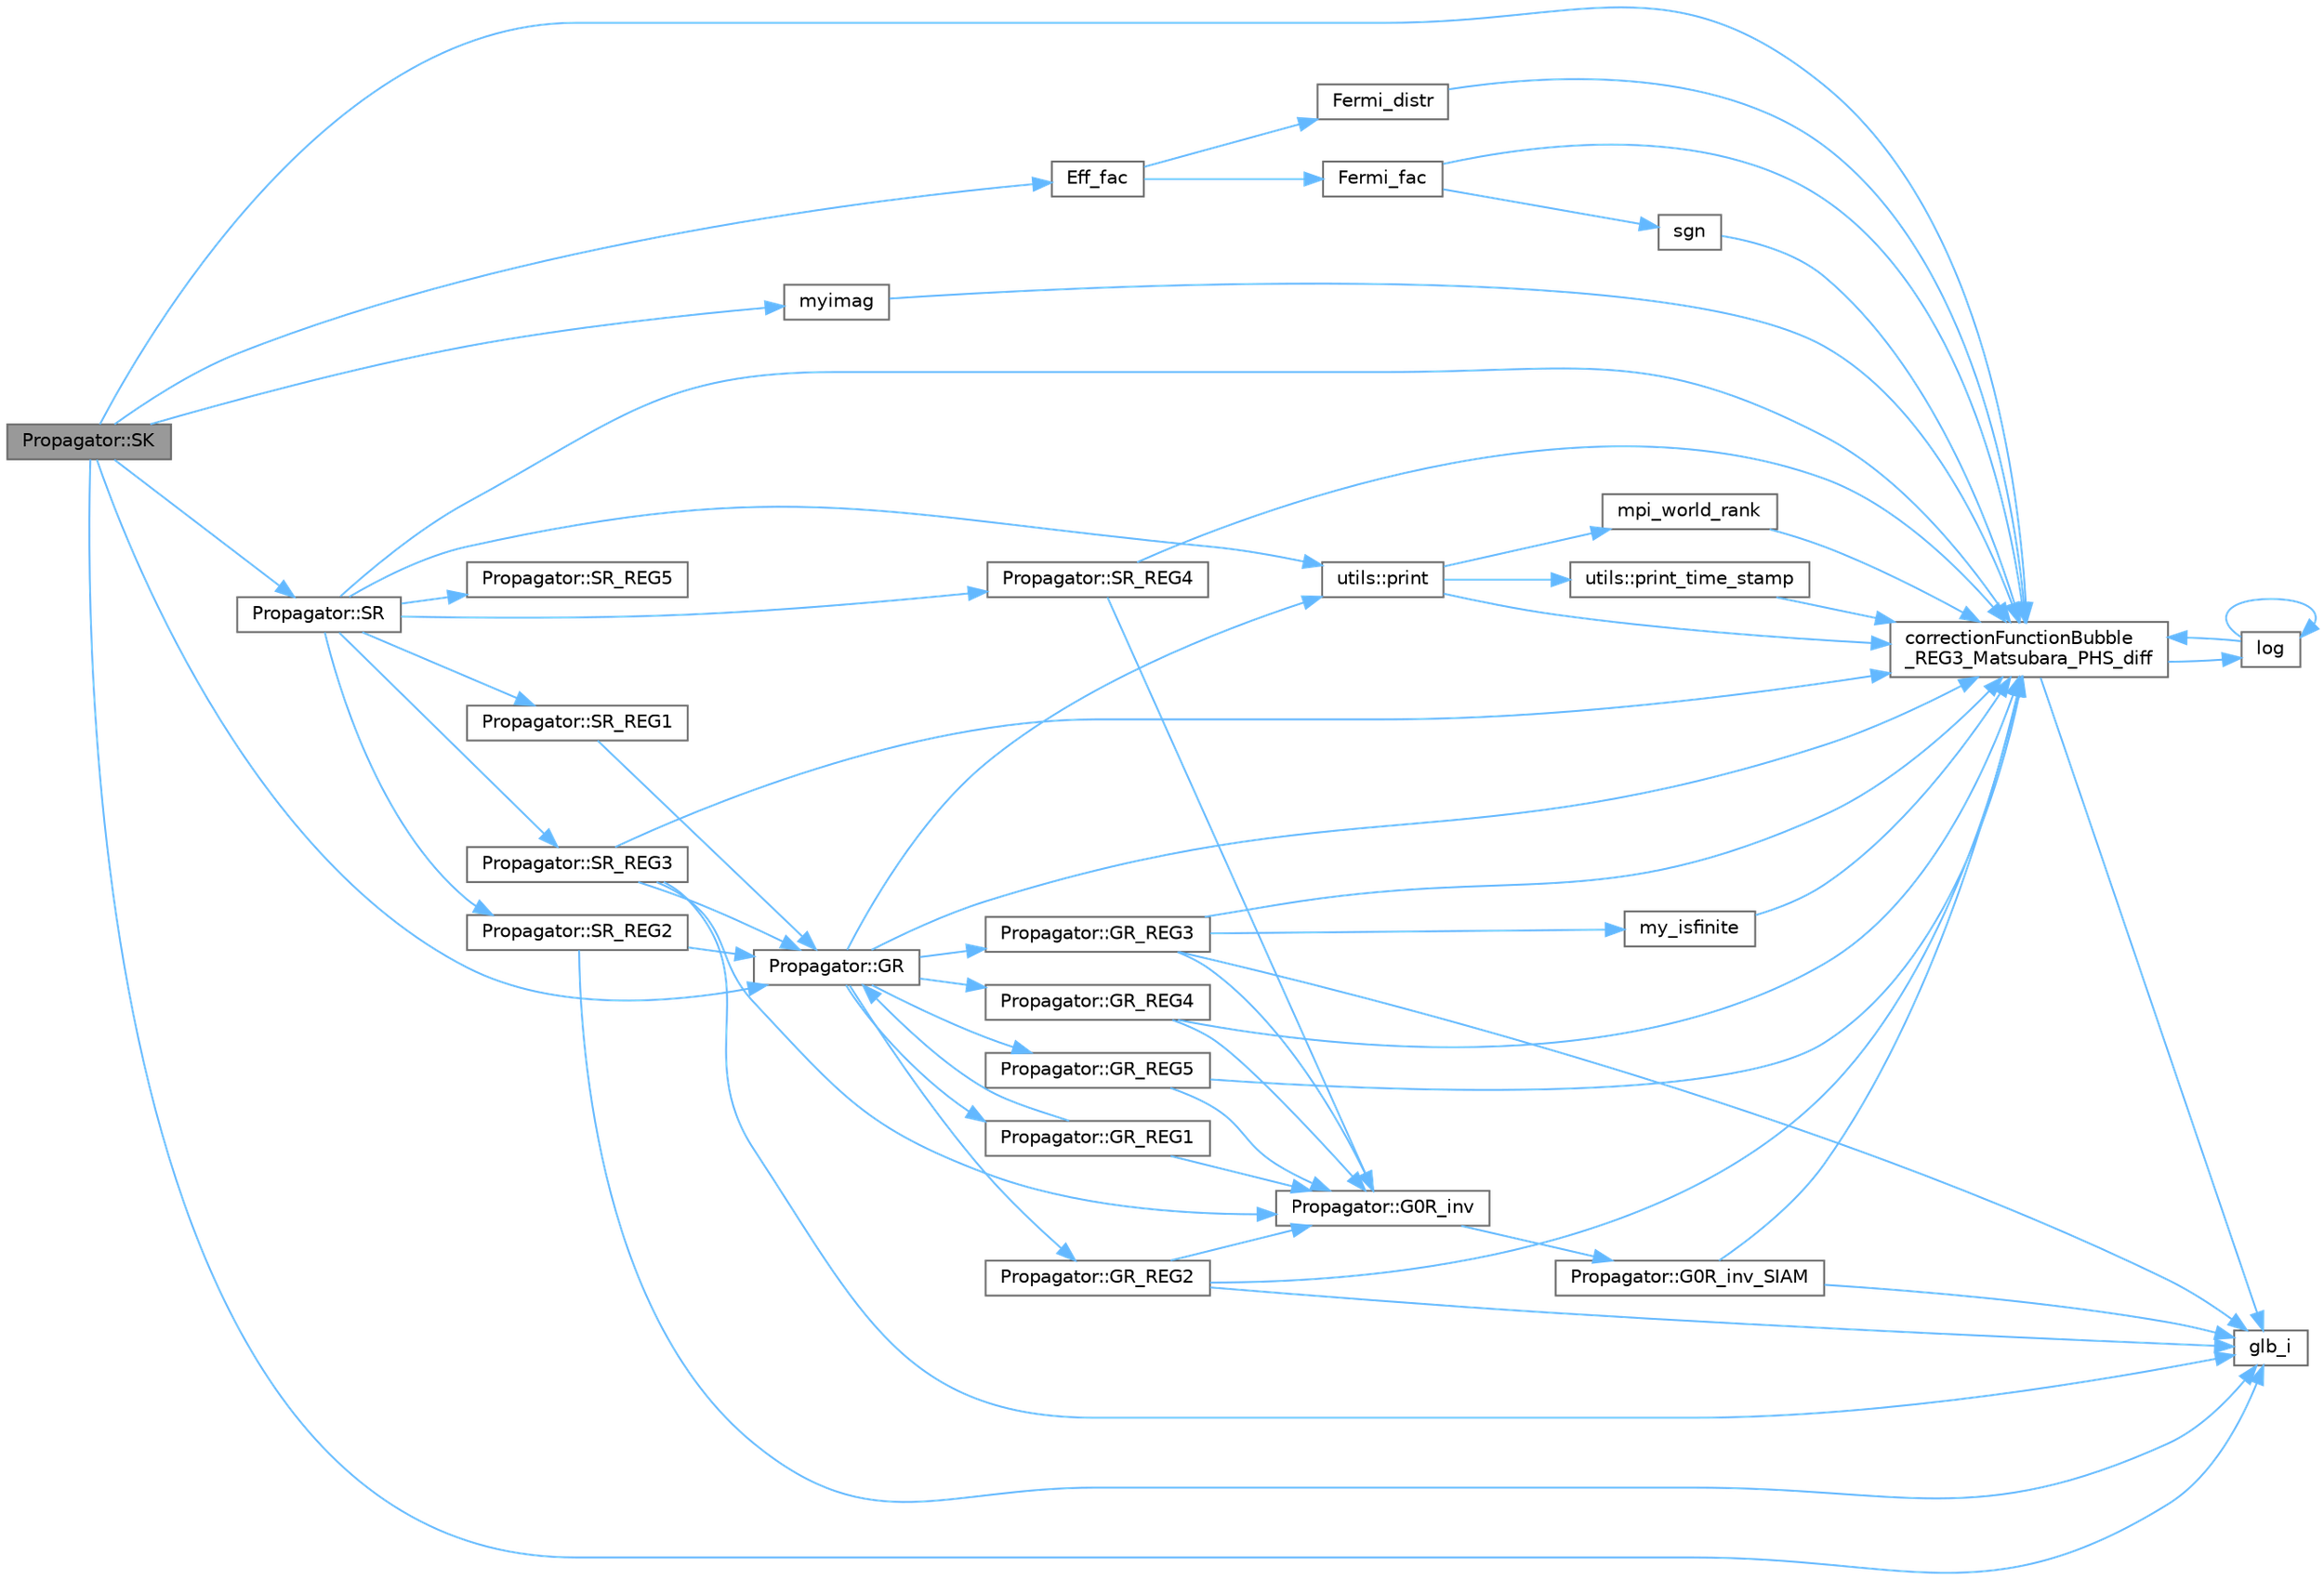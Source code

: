 digraph "Propagator::SK"
{
 // INTERACTIVE_SVG=YES
 // LATEX_PDF_SIZE
  bgcolor="transparent";
  edge [fontname=Helvetica,fontsize=10,labelfontname=Helvetica,labelfontsize=10];
  node [fontname=Helvetica,fontsize=10,shape=box,height=0.2,width=0.4];
  rankdir="LR";
  Node1 [id="Node000001",label="Propagator::SK",height=0.2,width=0.4,color="gray40", fillcolor="grey60", style="filled", fontcolor="black",tooltip=" "];
  Node1 -> Node2 [id="edge1_Node000001_Node000002",color="steelblue1",style="solid",tooltip=" "];
  Node2 [id="Node000002",label="correctionFunctionBubble\l_REG3_Matsubara_PHS_diff",height=0.2,width=0.4,color="grey40", fillcolor="white", style="filled",URL="$dd/dea/bubble__corrections_8hpp.html#aff27784f97591f505f77ff0065ab57af",tooltip=" "];
  Node2 -> Node3 [id="edge2_Node000002_Node000003",color="steelblue1",style="solid",tooltip=" "];
  Node3 [id="Node000003",label="glb_i",height=0.2,width=0.4,color="grey40", fillcolor="white", style="filled",URL="$d7/d59/data__structures_8hpp.html#ae0c8f095bd2588bb4d374b002c94a90d",tooltip=" "];
  Node2 -> Node4 [id="edge3_Node000002_Node000004",color="steelblue1",style="solid",tooltip=" "];
  Node4 [id="Node000004",label="log",height=0.2,width=0.4,color="grey40", fillcolor="white", style="filled",URL="$d7/d43/KramersKronig_8c_09_09.html#ad9512117c829517886f44895ef9ece90",tooltip=" "];
  Node4 -> Node2 [id="edge4_Node000004_Node000002",color="steelblue1",style="solid",tooltip=" "];
  Node4 -> Node4 [id="edge5_Node000004_Node000004",color="steelblue1",style="solid",tooltip=" "];
  Node1 -> Node5 [id="edge6_Node000001_Node000005",color="steelblue1",style="solid",tooltip=" "];
  Node5 [id="Node000005",label="Eff_fac",height=0.2,width=0.4,color="grey40", fillcolor="white", style="filled",URL="$de/d5d/propagator_8c_09_09.html#ad4ac30553ec90ced0033be4512c3ffd9",tooltip=" "];
  Node5 -> Node6 [id="edge7_Node000005_Node000006",color="steelblue1",style="solid",tooltip=" "];
  Node6 [id="Node000006",label="Fermi_distr",height=0.2,width=0.4,color="grey40", fillcolor="white", style="filled",URL="$de/d5d/propagator_8c_09_09.html#aaa16e5a816b9a56cc9ef2c8101725ef3",tooltip=" "];
  Node6 -> Node2 [id="edge8_Node000006_Node000002",color="steelblue1",style="solid",tooltip=" "];
  Node5 -> Node7 [id="edge9_Node000005_Node000007",color="steelblue1",style="solid",tooltip=" "];
  Node7 [id="Node000007",label="Fermi_fac",height=0.2,width=0.4,color="grey40", fillcolor="white", style="filled",URL="$de/d5d/propagator_8c_09_09.html#a82ecb2fda37c3bedbb8dd4cfa1aa47cf",tooltip=" "];
  Node7 -> Node2 [id="edge10_Node000007_Node000002",color="steelblue1",style="solid",tooltip=" "];
  Node7 -> Node8 [id="edge11_Node000007_Node000008",color="steelblue1",style="solid",tooltip=" "];
  Node8 [id="Node000008",label="sgn",height=0.2,width=0.4,color="grey40", fillcolor="white", style="filled",URL="$df/d31/math__utils_8c_09_09.html#ae36d92596d8ec0a89dfa3bdc9ab693f7",tooltip=" "];
  Node8 -> Node2 [id="edge12_Node000008_Node000002",color="steelblue1",style="solid",tooltip=" "];
  Node1 -> Node3 [id="edge13_Node000001_Node000003",color="steelblue1",style="solid",tooltip=" "];
  Node1 -> Node9 [id="edge14_Node000001_Node000009",color="steelblue1",style="solid",tooltip=" "];
  Node9 [id="Node000009",label="Propagator::GR",height=0.2,width=0.4,color="grey40", fillcolor="white", style="filled",URL="$d2/d34/classPropagator.html#a919bf81b77f569c10b00457cddce1ac4",tooltip=" "];
  Node9 -> Node2 [id="edge15_Node000009_Node000002",color="steelblue1",style="solid",tooltip=" "];
  Node9 -> Node10 [id="edge16_Node000009_Node000010",color="steelblue1",style="solid",tooltip=" "];
  Node10 [id="Node000010",label="Propagator::GR_REG1",height=0.2,width=0.4,color="grey40", fillcolor="white", style="filled",URL="$d2/d34/classPropagator.html#a4fab2f7c3852ba97041c20b4601e380e",tooltip="propagators for REG == 1"];
  Node10 -> Node11 [id="edge17_Node000010_Node000011",color="steelblue1",style="solid",tooltip=" "];
  Node11 [id="Node000011",label="Propagator::G0R_inv",height=0.2,width=0.4,color="grey40", fillcolor="white", style="filled",URL="$d2/d34/classPropagator.html#aa09164a513560ac95cd1c7ce0e271eab",tooltip=" "];
  Node11 -> Node12 [id="edge18_Node000011_Node000012",color="steelblue1",style="solid",tooltip=" "];
  Node12 [id="Node000012",label="Propagator::G0R_inv_SIAM",height=0.2,width=0.4,color="grey40", fillcolor="white", style="filled",URL="$d2/d34/classPropagator.html#ada412877562e746afa7f6803d588fbbd",tooltip=" "];
  Node12 -> Node2 [id="edge19_Node000012_Node000002",color="steelblue1",style="solid",tooltip=" "];
  Node12 -> Node3 [id="edge20_Node000012_Node000003",color="steelblue1",style="solid",tooltip=" "];
  Node10 -> Node9 [id="edge21_Node000010_Node000009",color="steelblue1",style="solid",tooltip=" "];
  Node9 -> Node13 [id="edge22_Node000009_Node000013",color="steelblue1",style="solid",tooltip=" "];
  Node13 [id="Node000013",label="Propagator::GR_REG2",height=0.2,width=0.4,color="grey40", fillcolor="white", style="filled",URL="$d2/d34/classPropagator.html#afc124b80502bc51f16422bf23fb94238",tooltip="propagators for REG == 2"];
  Node13 -> Node2 [id="edge23_Node000013_Node000002",color="steelblue1",style="solid",tooltip=" "];
  Node13 -> Node11 [id="edge24_Node000013_Node000011",color="steelblue1",style="solid",tooltip=" "];
  Node13 -> Node3 [id="edge25_Node000013_Node000003",color="steelblue1",style="solid",tooltip=" "];
  Node9 -> Node14 [id="edge26_Node000009_Node000014",color="steelblue1",style="solid",tooltip=" "];
  Node14 [id="Node000014",label="Propagator::GR_REG3",height=0.2,width=0.4,color="grey40", fillcolor="white", style="filled",URL="$d2/d34/classPropagator.html#ad58766e9d35e717c0a7c2a7d3986e4a8",tooltip="propagators for REG == 3"];
  Node14 -> Node2 [id="edge27_Node000014_Node000002",color="steelblue1",style="solid",tooltip=" "];
  Node14 -> Node11 [id="edge28_Node000014_Node000011",color="steelblue1",style="solid",tooltip=" "];
  Node14 -> Node3 [id="edge29_Node000014_Node000003",color="steelblue1",style="solid",tooltip=" "];
  Node14 -> Node15 [id="edge30_Node000014_Node000015",color="steelblue1",style="solid",tooltip=" "];
  Node15 [id="Node000015",label="my_isfinite",height=0.2,width=0.4,color="grey40", fillcolor="white", style="filled",URL="$da/d4d/data__structures_8c_09_09.html#a1b776da091e98686fc5f400e4f91ea9d",tooltip=" "];
  Node15 -> Node2 [id="edge31_Node000015_Node000002",color="steelblue1",style="solid",tooltip=" "];
  Node9 -> Node16 [id="edge32_Node000009_Node000016",color="steelblue1",style="solid",tooltip=" "];
  Node16 [id="Node000016",label="Propagator::GR_REG4",height=0.2,width=0.4,color="grey40", fillcolor="white", style="filled",URL="$d2/d34/classPropagator.html#ac5d014e3176022a797269f2a4792c7f5",tooltip="propagators for REG == 3"];
  Node16 -> Node2 [id="edge33_Node000016_Node000002",color="steelblue1",style="solid",tooltip=" "];
  Node16 -> Node11 [id="edge34_Node000016_Node000011",color="steelblue1",style="solid",tooltip=" "];
  Node9 -> Node17 [id="edge35_Node000009_Node000017",color="steelblue1",style="solid",tooltip=" "];
  Node17 [id="Node000017",label="Propagator::GR_REG5",height=0.2,width=0.4,color="grey40", fillcolor="white", style="filled",URL="$d2/d34/classPropagator.html#a50f24f1dcea3718f52849344fc6ac024",tooltip="propagators for REG == 5"];
  Node17 -> Node2 [id="edge36_Node000017_Node000002",color="steelblue1",style="solid",tooltip=" "];
  Node17 -> Node11 [id="edge37_Node000017_Node000011",color="steelblue1",style="solid",tooltip=" "];
  Node9 -> Node18 [id="edge38_Node000009_Node000018",color="steelblue1",style="solid",tooltip=" "];
  Node18 [id="Node000018",label="utils::print",height=0.2,width=0.4,color="grey40", fillcolor="white", style="filled",URL="$d6/d84/namespaceutils.html#ad566cc1586ac4598d5823caa71620eb5",tooltip=" "];
  Node18 -> Node2 [id="edge39_Node000018_Node000002",color="steelblue1",style="solid",tooltip=" "];
  Node18 -> Node19 [id="edge40_Node000018_Node000019",color="steelblue1",style="solid",tooltip=" "];
  Node19 [id="Node000019",label="mpi_world_rank",height=0.2,width=0.4,color="grey40", fillcolor="white", style="filled",URL="$d4/dda/mpi__setup_8c_09_09.html#a191972e98e51a56d90e8e5f750496c7d",tooltip=" "];
  Node19 -> Node2 [id="edge41_Node000019_Node000002",color="steelblue1",style="solid",tooltip=" "];
  Node18 -> Node20 [id="edge42_Node000018_Node000020",color="steelblue1",style="solid",tooltip=" "];
  Node20 [id="Node000020",label="utils::print_time_stamp",height=0.2,width=0.4,color="grey40", fillcolor="white", style="filled",URL="$d6/d84/namespaceutils.html#ac76a8cfe22f29cfa7738ebd9972f60c8",tooltip=" "];
  Node20 -> Node2 [id="edge43_Node000020_Node000002",color="steelblue1",style="solid",tooltip=" "];
  Node1 -> Node21 [id="edge44_Node000001_Node000021",color="steelblue1",style="solid",tooltip=" "];
  Node21 [id="Node000021",label="myimag",height=0.2,width=0.4,color="grey40", fillcolor="white", style="filled",URL="$d7/d59/data__structures_8hpp.html#a82028e090d16388546ad4cf24976497e",tooltip=" "];
  Node21 -> Node2 [id="edge45_Node000021_Node000002",color="steelblue1",style="solid",tooltip=" "];
  Node1 -> Node22 [id="edge46_Node000001_Node000022",color="steelblue1",style="solid",tooltip=" "];
  Node22 [id="Node000022",label="Propagator::SR",height=0.2,width=0.4,color="grey40", fillcolor="white", style="filled",URL="$d2/d34/classPropagator.html#aa98f8e50066433690e258358defad021",tooltip=" "];
  Node22 -> Node2 [id="edge47_Node000022_Node000002",color="steelblue1",style="solid",tooltip=" "];
  Node22 -> Node18 [id="edge48_Node000022_Node000018",color="steelblue1",style="solid",tooltip=" "];
  Node22 -> Node23 [id="edge49_Node000022_Node000023",color="steelblue1",style="solid",tooltip=" "];
  Node23 [id="Node000023",label="Propagator::SR_REG1",height=0.2,width=0.4,color="grey40", fillcolor="white", style="filled",URL="$d2/d34/classPropagator.html#a9db5264dc57f6caadcf25ea76d1d5ef1",tooltip=" "];
  Node23 -> Node9 [id="edge50_Node000023_Node000009",color="steelblue1",style="solid",tooltip=" "];
  Node22 -> Node24 [id="edge51_Node000022_Node000024",color="steelblue1",style="solid",tooltip=" "];
  Node24 [id="Node000024",label="Propagator::SR_REG2",height=0.2,width=0.4,color="grey40", fillcolor="white", style="filled",URL="$d2/d34/classPropagator.html#a47394eda59cacc165a78197b91f10f72",tooltip=" "];
  Node24 -> Node3 [id="edge52_Node000024_Node000003",color="steelblue1",style="solid",tooltip=" "];
  Node24 -> Node9 [id="edge53_Node000024_Node000009",color="steelblue1",style="solid",tooltip=" "];
  Node22 -> Node25 [id="edge54_Node000022_Node000025",color="steelblue1",style="solid",tooltip=" "];
  Node25 [id="Node000025",label="Propagator::SR_REG3",height=0.2,width=0.4,color="grey40", fillcolor="white", style="filled",URL="$d2/d34/classPropagator.html#a1bfd299d641e7ab9ad0191d1e69e4c37",tooltip=" "];
  Node25 -> Node2 [id="edge55_Node000025_Node000002",color="steelblue1",style="solid",tooltip=" "];
  Node25 -> Node11 [id="edge56_Node000025_Node000011",color="steelblue1",style="solid",tooltip=" "];
  Node25 -> Node3 [id="edge57_Node000025_Node000003",color="steelblue1",style="solid",tooltip=" "];
  Node25 -> Node9 [id="edge58_Node000025_Node000009",color="steelblue1",style="solid",tooltip=" "];
  Node22 -> Node26 [id="edge59_Node000022_Node000026",color="steelblue1",style="solid",tooltip=" "];
  Node26 [id="Node000026",label="Propagator::SR_REG4",height=0.2,width=0.4,color="grey40", fillcolor="white", style="filled",URL="$d2/d34/classPropagator.html#a5e50650bc62a302aae20955630765da9",tooltip=" "];
  Node26 -> Node2 [id="edge60_Node000026_Node000002",color="steelblue1",style="solid",tooltip=" "];
  Node26 -> Node11 [id="edge61_Node000026_Node000011",color="steelblue1",style="solid",tooltip=" "];
  Node22 -> Node27 [id="edge62_Node000022_Node000027",color="steelblue1",style="solid",tooltip=" "];
  Node27 [id="Node000027",label="Propagator::SR_REG5",height=0.2,width=0.4,color="grey40", fillcolor="white", style="filled",URL="$d2/d34/classPropagator.html#ad14344fe45ff29ff130d9c18414669a7",tooltip=" "];
}
